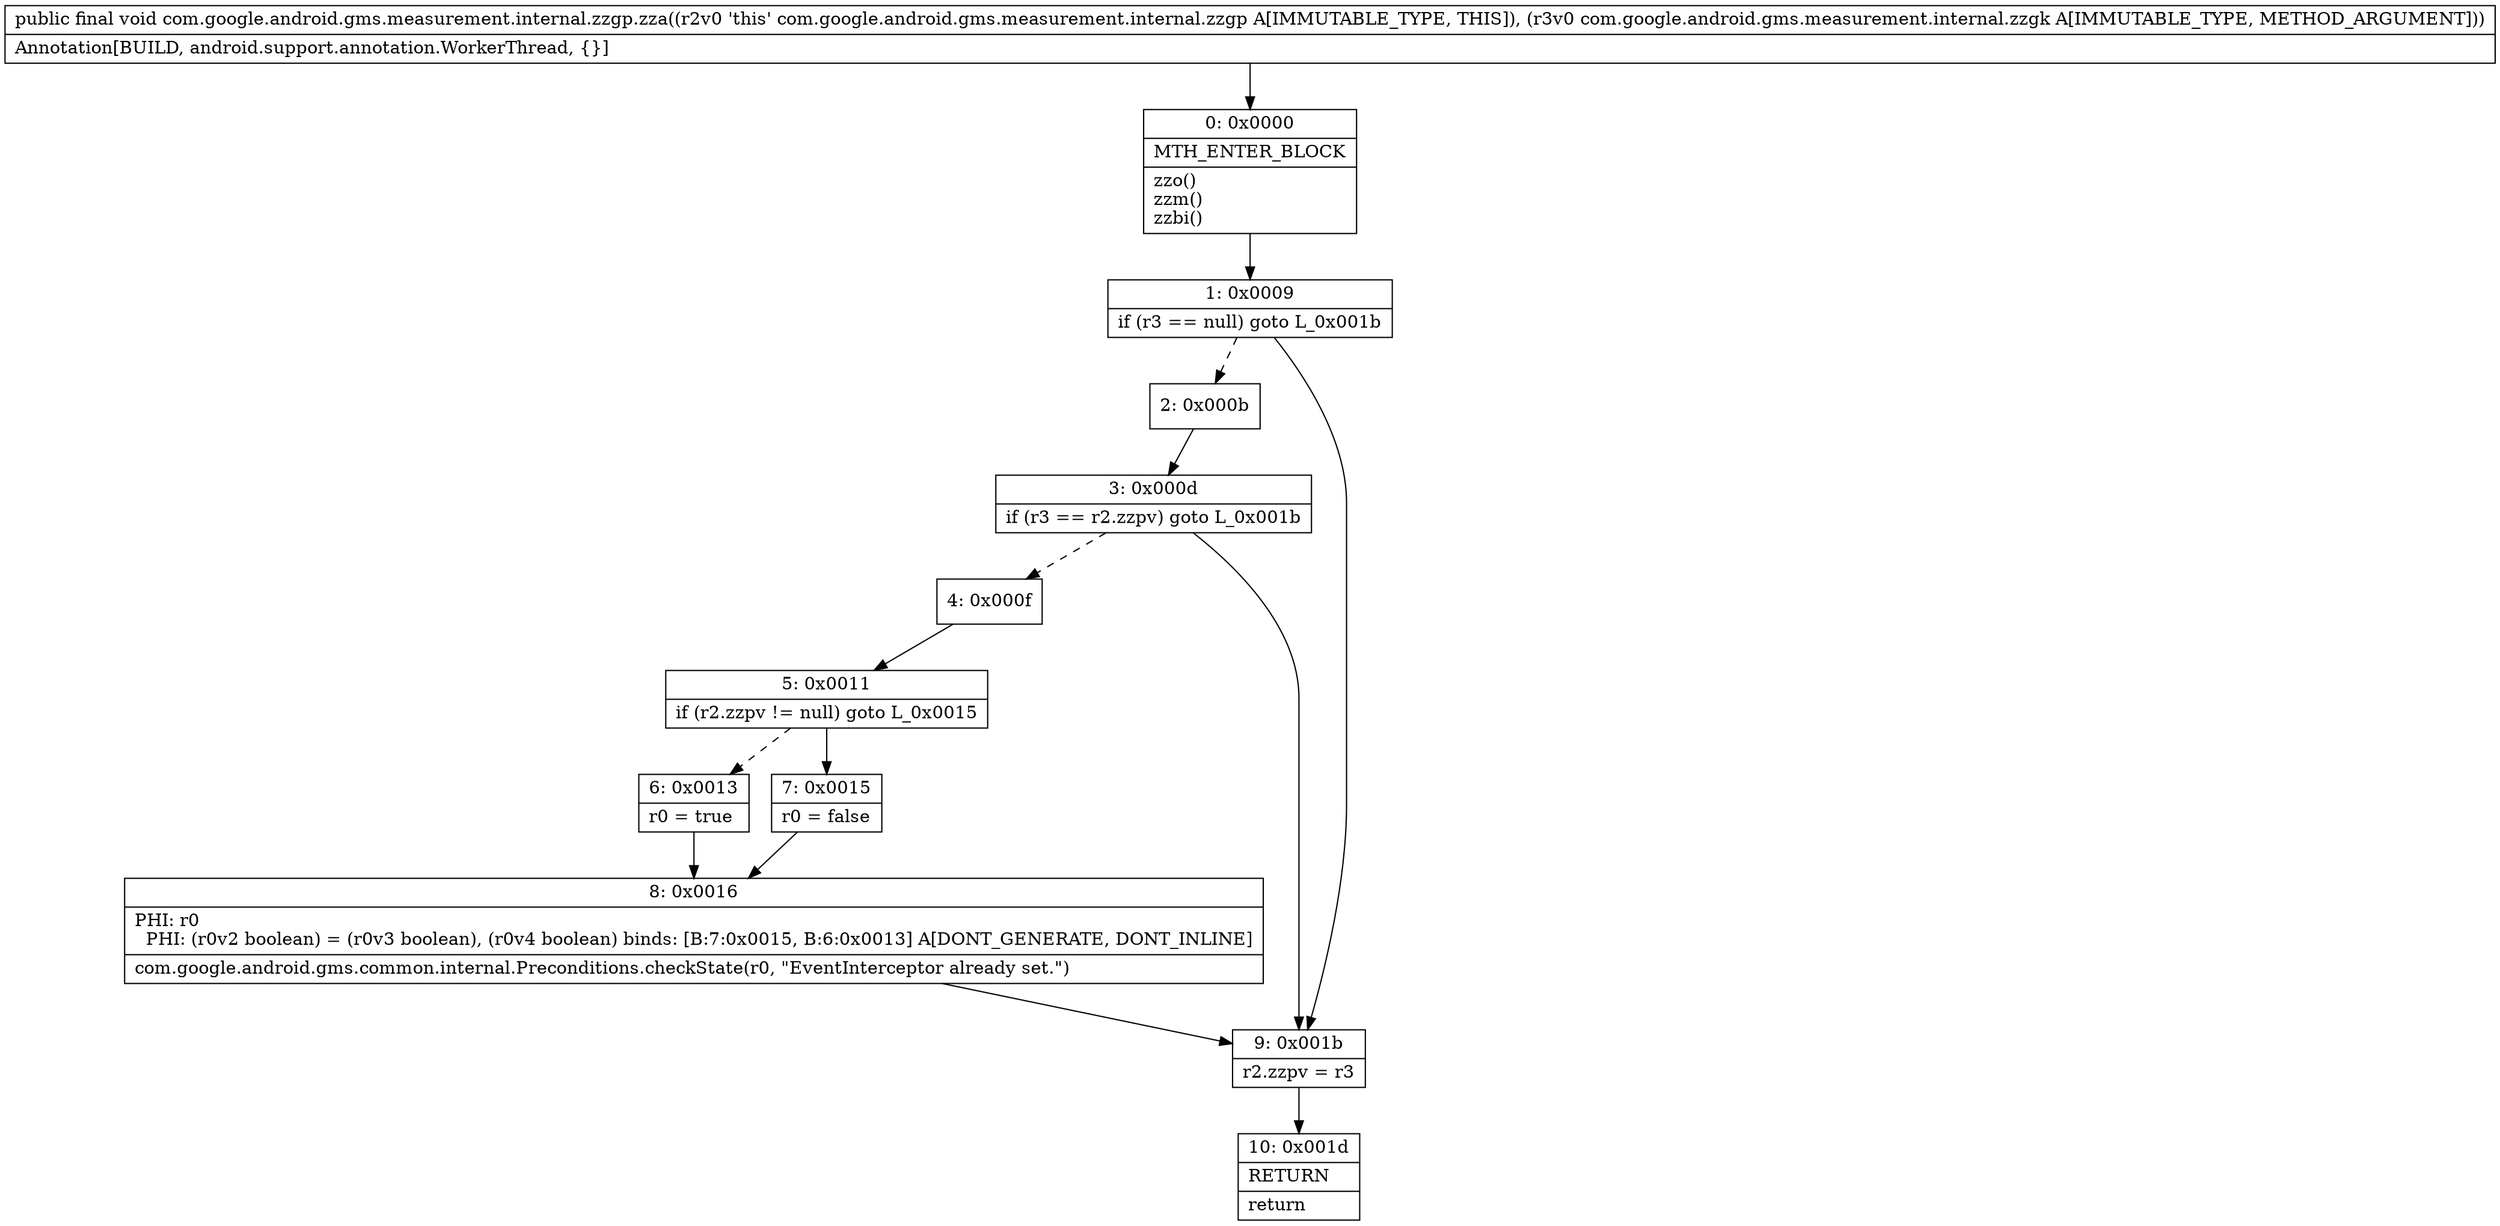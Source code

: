 digraph "CFG forcom.google.android.gms.measurement.internal.zzgp.zza(Lcom\/google\/android\/gms\/measurement\/internal\/zzgk;)V" {
Node_0 [shape=record,label="{0\:\ 0x0000|MTH_ENTER_BLOCK\l|zzo()\lzzm()\lzzbi()\l}"];
Node_1 [shape=record,label="{1\:\ 0x0009|if (r3 == null) goto L_0x001b\l}"];
Node_2 [shape=record,label="{2\:\ 0x000b}"];
Node_3 [shape=record,label="{3\:\ 0x000d|if (r3 == r2.zzpv) goto L_0x001b\l}"];
Node_4 [shape=record,label="{4\:\ 0x000f}"];
Node_5 [shape=record,label="{5\:\ 0x0011|if (r2.zzpv != null) goto L_0x0015\l}"];
Node_6 [shape=record,label="{6\:\ 0x0013|r0 = true\l}"];
Node_7 [shape=record,label="{7\:\ 0x0015|r0 = false\l}"];
Node_8 [shape=record,label="{8\:\ 0x0016|PHI: r0 \l  PHI: (r0v2 boolean) = (r0v3 boolean), (r0v4 boolean) binds: [B:7:0x0015, B:6:0x0013] A[DONT_GENERATE, DONT_INLINE]\l|com.google.android.gms.common.internal.Preconditions.checkState(r0, \"EventInterceptor already set.\")\l}"];
Node_9 [shape=record,label="{9\:\ 0x001b|r2.zzpv = r3\l}"];
Node_10 [shape=record,label="{10\:\ 0x001d|RETURN\l|return\l}"];
MethodNode[shape=record,label="{public final void com.google.android.gms.measurement.internal.zzgp.zza((r2v0 'this' com.google.android.gms.measurement.internal.zzgp A[IMMUTABLE_TYPE, THIS]), (r3v0 com.google.android.gms.measurement.internal.zzgk A[IMMUTABLE_TYPE, METHOD_ARGUMENT]))  | Annotation[BUILD, android.support.annotation.WorkerThread, \{\}]\l}"];
MethodNode -> Node_0;
Node_0 -> Node_1;
Node_1 -> Node_2[style=dashed];
Node_1 -> Node_9;
Node_2 -> Node_3;
Node_3 -> Node_4[style=dashed];
Node_3 -> Node_9;
Node_4 -> Node_5;
Node_5 -> Node_6[style=dashed];
Node_5 -> Node_7;
Node_6 -> Node_8;
Node_7 -> Node_8;
Node_8 -> Node_9;
Node_9 -> Node_10;
}

